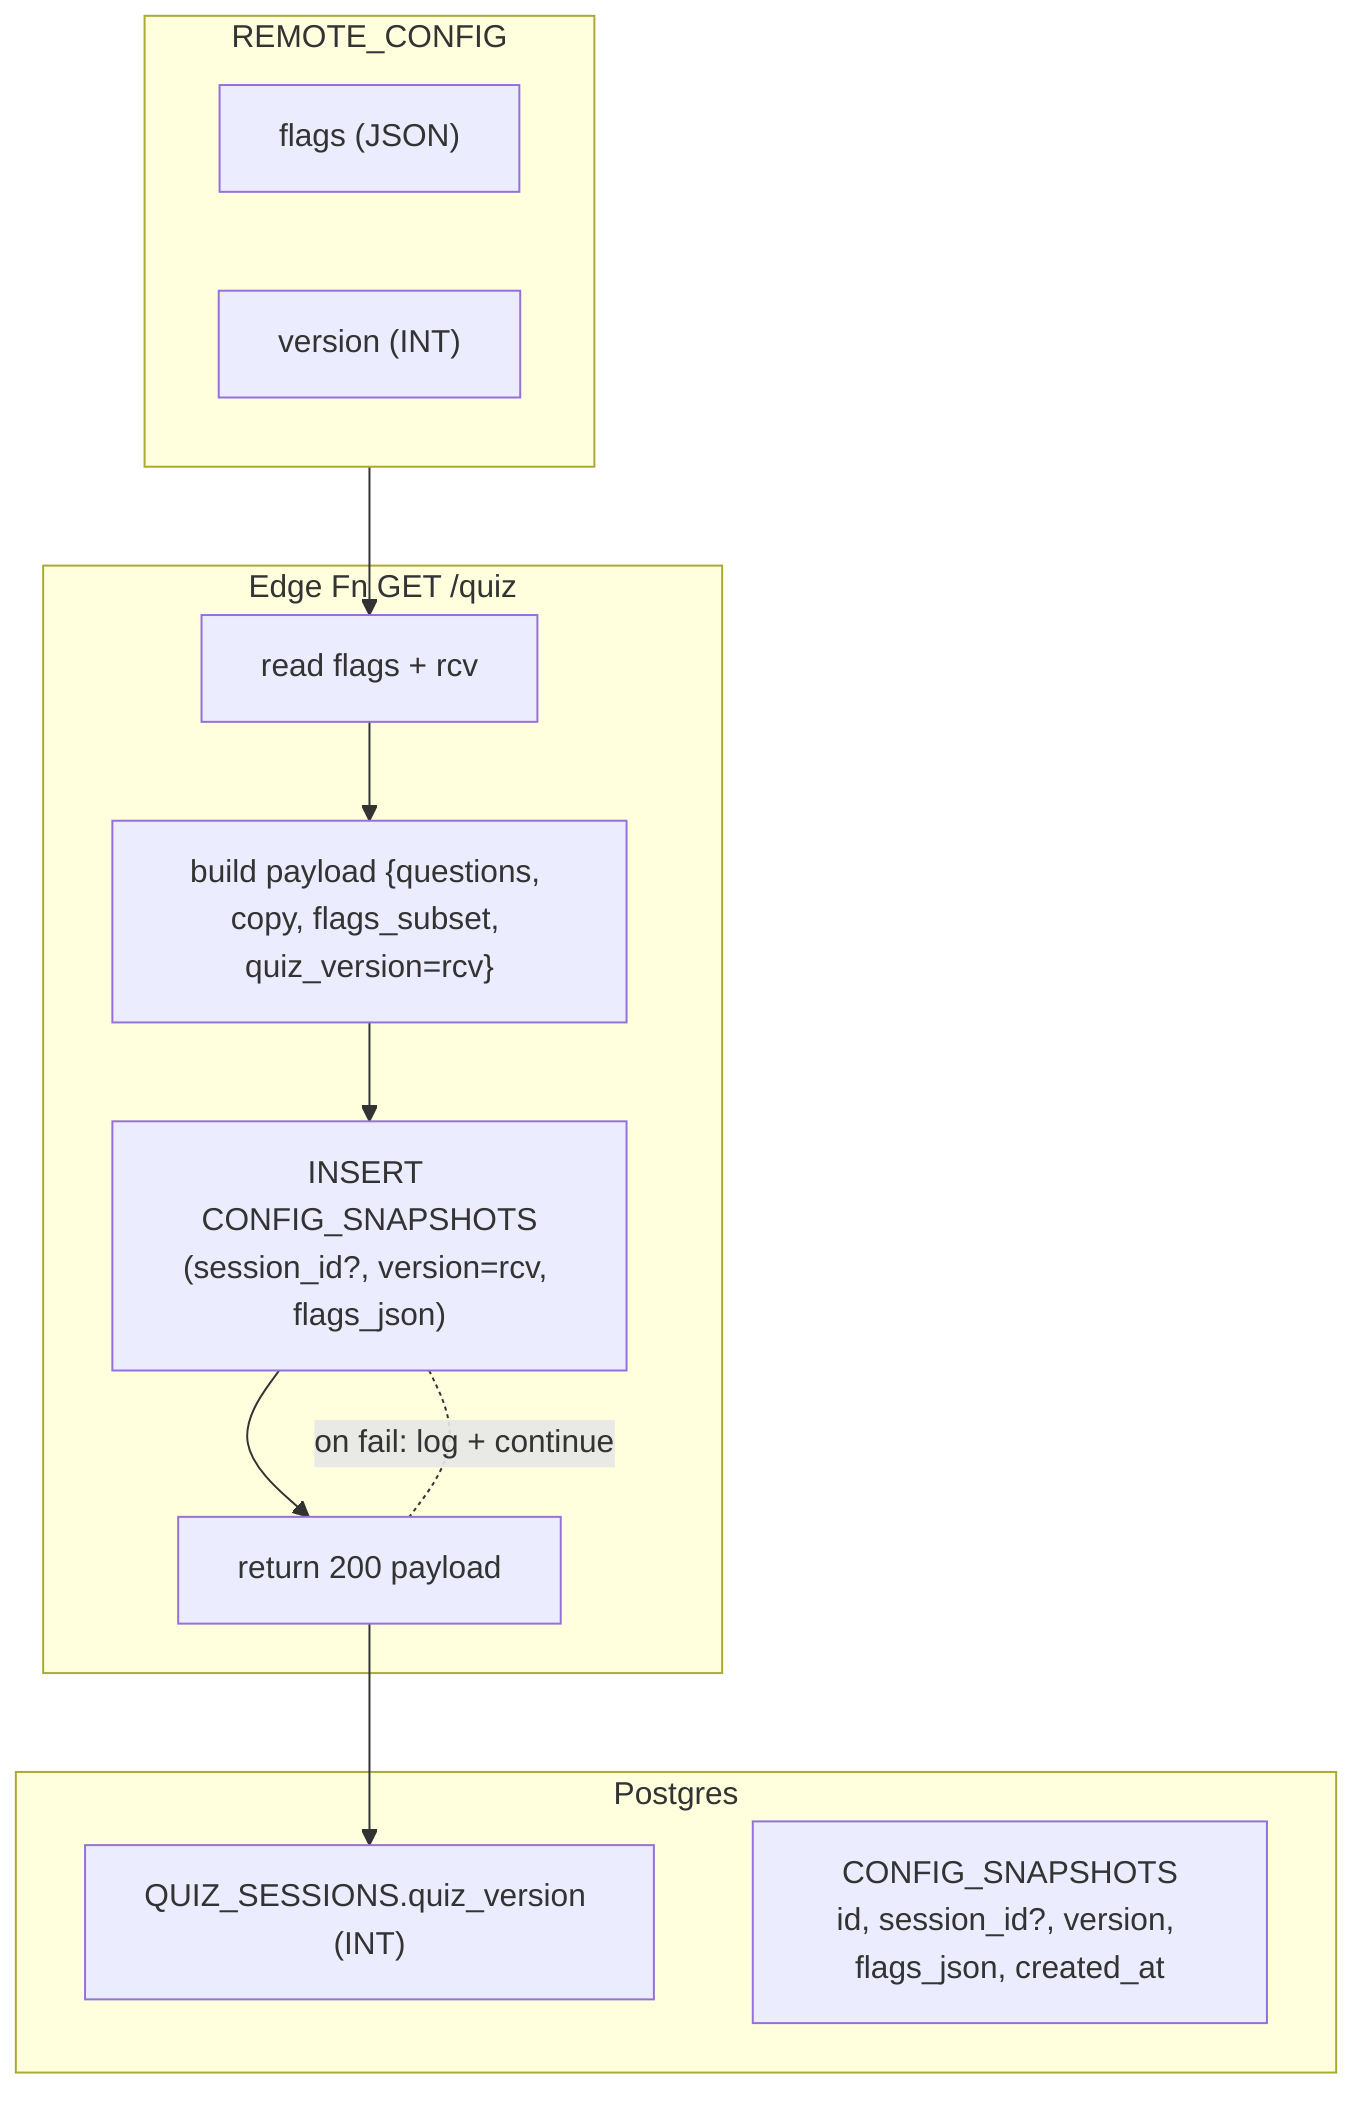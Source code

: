 flowchart TD
  %% Config versioning + snapshot at GET /quiz

  subgraph REM["REMOTE_CONFIG"]
    rc["flags (JSON)"]
    rcv["version (INT)"]
  end

  subgraph API["Edge Fn GET /quiz"]
    read["read flags + rcv"]
    build["build payload {questions, copy, flags_subset, quiz_version=rcv}"]
    snap["INSERT CONFIG_SNAPSHOTS\n(session_id?, version=rcv, flags_json)"]
    resp["return 200 payload"]
  end

  subgraph DB["Postgres"]
    qs["QUIZ_SESSIONS.quiz_version (INT)"]
    cs["CONFIG_SNAPSHOTS\nid, session_id?, version, flags_json, created_at"]
  end

  REM --> read --> build --> snap --> resp
  resp --> qs

  snap -. on fail: log + continue .- resp